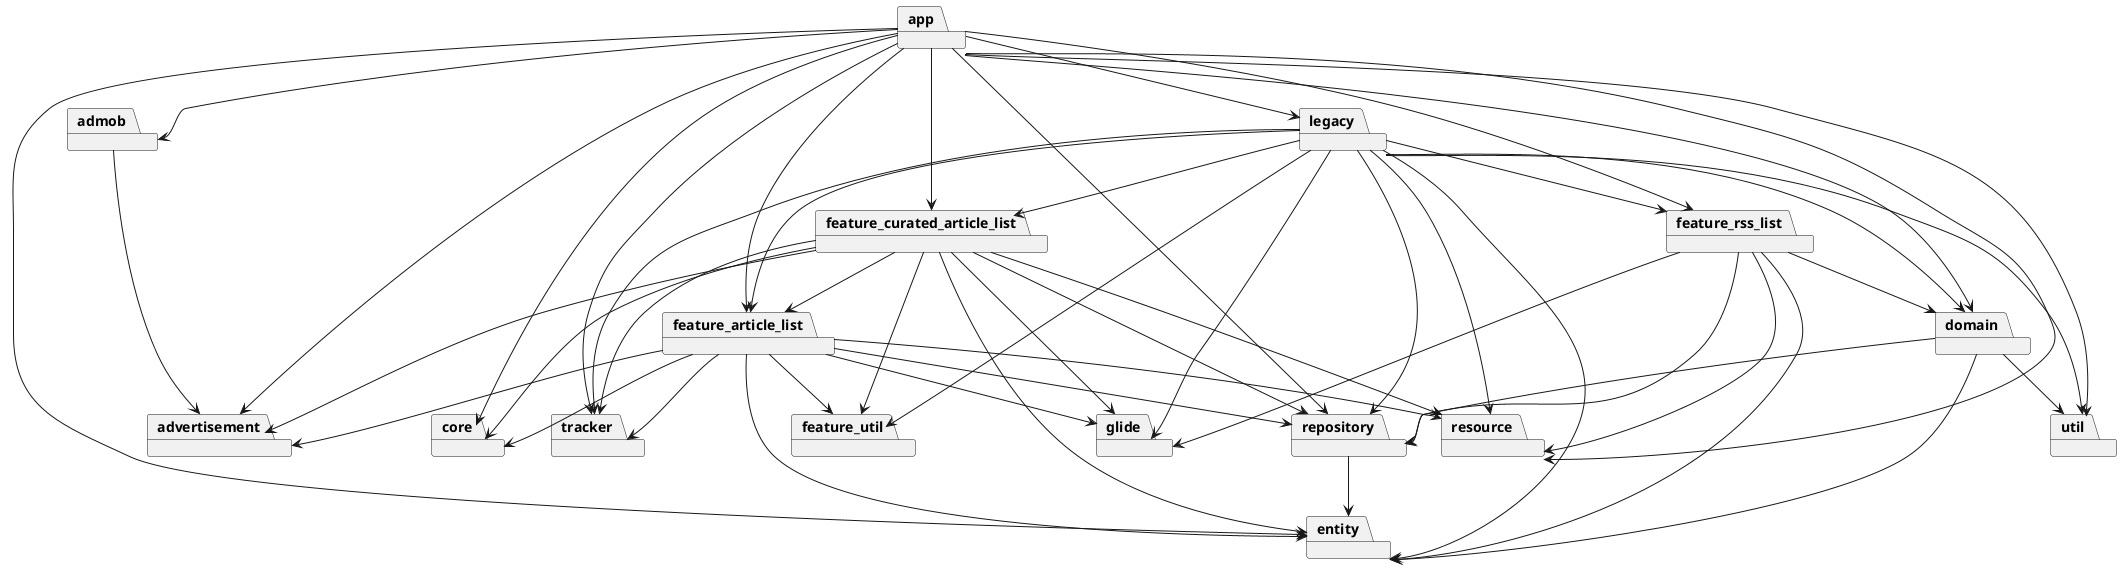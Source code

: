 @startuml

package app
package advertisement
package admob
package core
package repository
package entity
package domain
package legacy
package feature_article_list
package feature_curated_article_list
package feature_rss_list
package feature_util
package glide
package resource
package util
package tracker

app -down-> repository
app -down-> entity
app -down-> domain
app -down-> legacy
app -down-> feature_article_list
app -down-> feature_curated_article_list
app -down-> feature_rss_list
app -down-> resource
app -down-> util
app -down-> tracker
app -down-> core
app -down-> advertisement
app -down-> admob

admob -down-> advertisement

domain -down-> entity
domain -down-> repository
domain -down-> util

feature_article_list -down-> repository
feature_article_list -down-> entity
feature_article_list -down-> glide
feature_article_list -down-> feature_util
feature_article_list -down-> resource
feature_article_list -down-> tracker
feature_article_list -down-> core
feature_article_list -down-> advertisement

feature_curated_article_list -down-> core
feature_curated_article_list -down-> entity
feature_curated_article_list -down-> feature_article_list
feature_curated_article_list -down-> repository
feature_curated_article_list -down-> glide
feature_curated_article_list -down-> feature_util
feature_curated_article_list -down-> resource
feature_curated_article_list -down-> tracker
feature_curated_article_list -down-> advertisement

feature_rss_list -down-> repository
feature_rss_list -down-> domain
feature_rss_list -down-> entity
feature_rss_list -down-> glide
feature_rss_list -down-> resource

legacy -down-> repository
legacy -down-> entity
legacy -down-> domain
legacy -down-> feature_util
legacy -down-> feature_article_list
legacy -down-> feature_curated_article_list
legacy -down-> feature_rss_list
legacy -down-> resource
legacy -down-> util
legacy -down-> tracker
legacy -down-> glide

repository -down-> entity

@enduml
